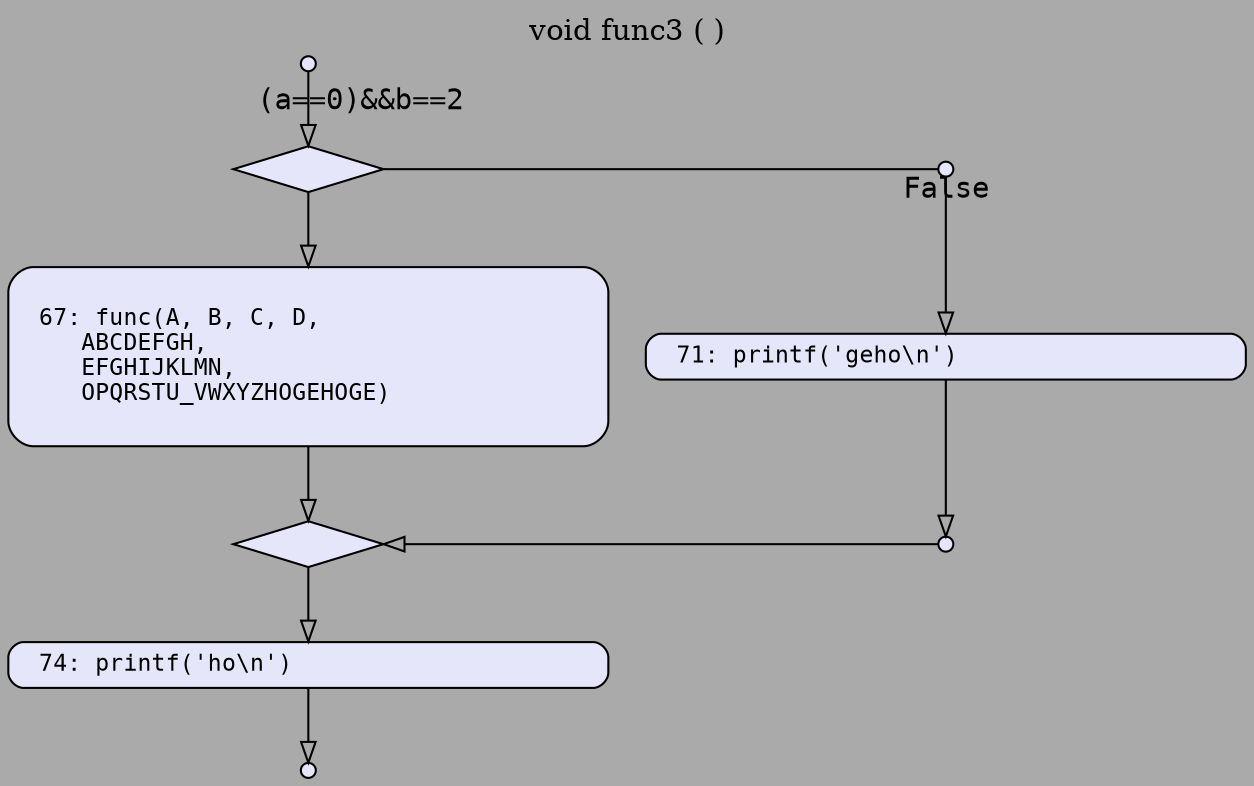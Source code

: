 digraph "void func3 ( )" {

    label = "void func3 ( )";
graph [
    bgcolor = "#aaaaaa",
    labelloc = "t",
    splines = "false",
];
edge [
    fillcolor = "#aaaaaa",
    fontcolor = "#000000",
    fontname = "NSimSun",
    fontsize = "14",
];
node [
    color = "#000000",
    fillcolor = "#e6e6fa",
    fixedsize = "true",
    fontcolor = "#000000",
    fontname = "NSimSun",
    fontsize = "11",
    shape = "box",
    style = "filled, rounded",
    width = "3.0",
];



Node_77    [height = "0.1",shape = "point",width = "0.1",label = ""]
Node_78    [height = "0.3",shape = "diamond",style = "filled",width = "1",label = ""]
Node_79    [height = "1.2",width = "4",label = " 67: func(A, B, C, D, \l    ABCDEFGH, \l    EFGHIJKLMN, \l    OPQRSTU_VWXYZHOGEHOGE)\l"]
Node_82    [height = "0.3",shape = "diamond",style = "filled",width = "1.0",label = ""]
Node_84    [height = "0.3",width = "4",label = " 74: printf('ho\\n')\l"]
Node_85    [height = "0.1",shape = "point",width = "0.1",label = ""]


Node_77 -> Node_78  [ headlabel = " (a==0)&&b==2\l", labelangle = "-45", labeldistance = "3.0", labelfloat = "true", weight = "100",];
Node_78 -> Node_79  [ weight = "100",];
Node_79 -> Node_82  [ weight = "100",];
Node_82 -> Node_84  [ weight = "100",];
Node_84 -> Node_85  [ weight = "100",];



Node_80    [height = "0.1",shape = "point",width = "0.1",label = ""]
Node_81    [height = "0.3",width = "4",label = " 71: printf('geho\\n')\l"]
Node_83    [height = "0.1",shape = "point",width = "0.1",label = ""]


Node_78 -> Node_80  [ dir = "none", headlabel = " False\l", labelangle = "90", labeldistance = "1", labelfloat = "true",];
{rank = same; Node_78; Node_80}
Node_80 -> Node_81  [ weight = "100",];
Node_81 -> Node_83  [ weight = "100",];
Node_82 -> Node_83  [ dir = "back",];
{rank = same; Node_82; Node_83}
}
 